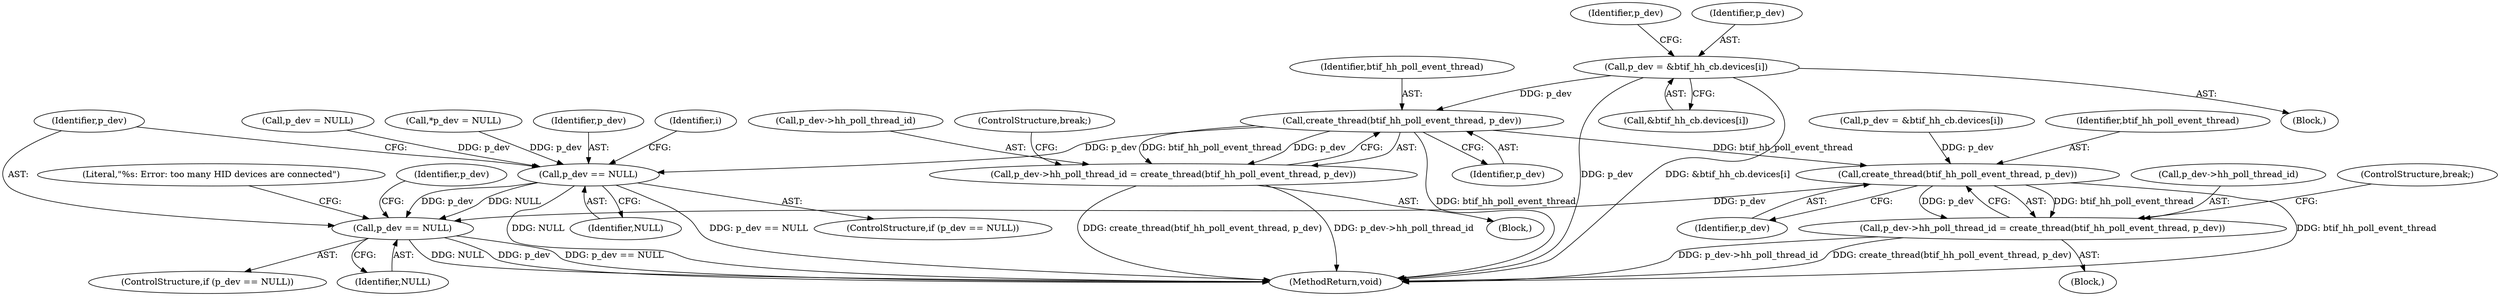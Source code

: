 digraph "0_Android_472271b153c5dc53c28beac55480a8d8434b2d5c_7@array" {
"1000131" [label="(Call,p_dev = &btif_hh_cb.devices[i])"];
"1000253" [label="(Call,create_thread(btif_hh_poll_event_thread, p_dev))"];
"1000249" [label="(Call,p_dev->hh_poll_thread_id = create_thread(btif_hh_poll_event_thread, p_dev))"];
"1000261" [label="(Call,p_dev == NULL)"];
"1000367" [label="(Call,p_dev == NULL)"];
"1000362" [label="(Call,create_thread(btif_hh_poll_event_thread, p_dev))"];
"1000358" [label="(Call,p_dev->hh_poll_thread_id = create_thread(btif_hh_poll_event_thread, p_dev))"];
"1000133" [label="(Call,&btif_hh_cb.devices[i])"];
"1000143" [label="(Identifier,p_dev)"];
"1000255" [label="(Identifier,p_dev)"];
"1000267" [label="(Identifier,i)"];
"1000254" [label="(Identifier,btif_hh_poll_event_thread)"];
"1000359" [label="(Call,p_dev->hh_poll_thread_id)"];
"1000366" [label="(ControlStructure,if (p_dev == NULL))"];
"1000372" [label="(Literal,\"%s: Error: too many HID devices are connected\")"];
"1000367" [label="(Call,p_dev == NULL)"];
"1000368" [label="(Identifier,p_dev)"];
"1000286" [label="(Call,p_dev = &btif_hh_cb.devices[i])"];
"1000253" [label="(Call,create_thread(btif_hh_poll_event_thread, p_dev))"];
"1000386" [label="(MethodReturn,void)"];
"1000257" [label="(Call,p_dev = NULL)"];
"1000261" [label="(Call,p_dev == NULL)"];
"1000377" [label="(Identifier,p_dev)"];
"1000256" [label="(ControlStructure,break;)"];
"1000250" [label="(Call,p_dev->hh_poll_thread_id)"];
"1000369" [label="(Identifier,NULL)"];
"1000108" [label="(Call,*p_dev = NULL)"];
"1000130" [label="(Block,)"];
"1000364" [label="(Identifier,p_dev)"];
"1000363" [label="(Identifier,btif_hh_poll_event_thread)"];
"1000249" [label="(Call,p_dev->hh_poll_thread_id = create_thread(btif_hh_poll_event_thread, p_dev))"];
"1000358" [label="(Call,p_dev->hh_poll_thread_id = create_thread(btif_hh_poll_event_thread, p_dev))"];
"1000260" [label="(ControlStructure,if (p_dev == NULL))"];
"1000346" [label="(Block,)"];
"1000362" [label="(Call,create_thread(btif_hh_poll_event_thread, p_dev))"];
"1000132" [label="(Identifier,p_dev)"];
"1000365" [label="(ControlStructure,break;)"];
"1000262" [label="(Identifier,p_dev)"];
"1000131" [label="(Call,p_dev = &btif_hh_cb.devices[i])"];
"1000151" [label="(Block,)"];
"1000263" [label="(Identifier,NULL)"];
"1000131" -> "1000130"  [label="AST: "];
"1000131" -> "1000133"  [label="CFG: "];
"1000132" -> "1000131"  [label="AST: "];
"1000133" -> "1000131"  [label="AST: "];
"1000143" -> "1000131"  [label="CFG: "];
"1000131" -> "1000386"  [label="DDG: p_dev"];
"1000131" -> "1000386"  [label="DDG: &btif_hh_cb.devices[i]"];
"1000131" -> "1000253"  [label="DDG: p_dev"];
"1000253" -> "1000249"  [label="AST: "];
"1000253" -> "1000255"  [label="CFG: "];
"1000254" -> "1000253"  [label="AST: "];
"1000255" -> "1000253"  [label="AST: "];
"1000249" -> "1000253"  [label="CFG: "];
"1000253" -> "1000386"  [label="DDG: btif_hh_poll_event_thread"];
"1000253" -> "1000249"  [label="DDG: btif_hh_poll_event_thread"];
"1000253" -> "1000249"  [label="DDG: p_dev"];
"1000253" -> "1000261"  [label="DDG: p_dev"];
"1000253" -> "1000362"  [label="DDG: btif_hh_poll_event_thread"];
"1000249" -> "1000151"  [label="AST: "];
"1000250" -> "1000249"  [label="AST: "];
"1000256" -> "1000249"  [label="CFG: "];
"1000249" -> "1000386"  [label="DDG: create_thread(btif_hh_poll_event_thread, p_dev)"];
"1000249" -> "1000386"  [label="DDG: p_dev->hh_poll_thread_id"];
"1000261" -> "1000260"  [label="AST: "];
"1000261" -> "1000263"  [label="CFG: "];
"1000262" -> "1000261"  [label="AST: "];
"1000263" -> "1000261"  [label="AST: "];
"1000267" -> "1000261"  [label="CFG: "];
"1000368" -> "1000261"  [label="CFG: "];
"1000261" -> "1000386"  [label="DDG: NULL"];
"1000261" -> "1000386"  [label="DDG: p_dev == NULL"];
"1000257" -> "1000261"  [label="DDG: p_dev"];
"1000108" -> "1000261"  [label="DDG: p_dev"];
"1000261" -> "1000367"  [label="DDG: p_dev"];
"1000261" -> "1000367"  [label="DDG: NULL"];
"1000367" -> "1000366"  [label="AST: "];
"1000367" -> "1000369"  [label="CFG: "];
"1000368" -> "1000367"  [label="AST: "];
"1000369" -> "1000367"  [label="AST: "];
"1000372" -> "1000367"  [label="CFG: "];
"1000377" -> "1000367"  [label="CFG: "];
"1000367" -> "1000386"  [label="DDG: NULL"];
"1000367" -> "1000386"  [label="DDG: p_dev"];
"1000367" -> "1000386"  [label="DDG: p_dev == NULL"];
"1000362" -> "1000367"  [label="DDG: p_dev"];
"1000362" -> "1000358"  [label="AST: "];
"1000362" -> "1000364"  [label="CFG: "];
"1000363" -> "1000362"  [label="AST: "];
"1000364" -> "1000362"  [label="AST: "];
"1000358" -> "1000362"  [label="CFG: "];
"1000362" -> "1000386"  [label="DDG: btif_hh_poll_event_thread"];
"1000362" -> "1000358"  [label="DDG: btif_hh_poll_event_thread"];
"1000362" -> "1000358"  [label="DDG: p_dev"];
"1000286" -> "1000362"  [label="DDG: p_dev"];
"1000358" -> "1000346"  [label="AST: "];
"1000359" -> "1000358"  [label="AST: "];
"1000365" -> "1000358"  [label="CFG: "];
"1000358" -> "1000386"  [label="DDG: create_thread(btif_hh_poll_event_thread, p_dev)"];
"1000358" -> "1000386"  [label="DDG: p_dev->hh_poll_thread_id"];
}
